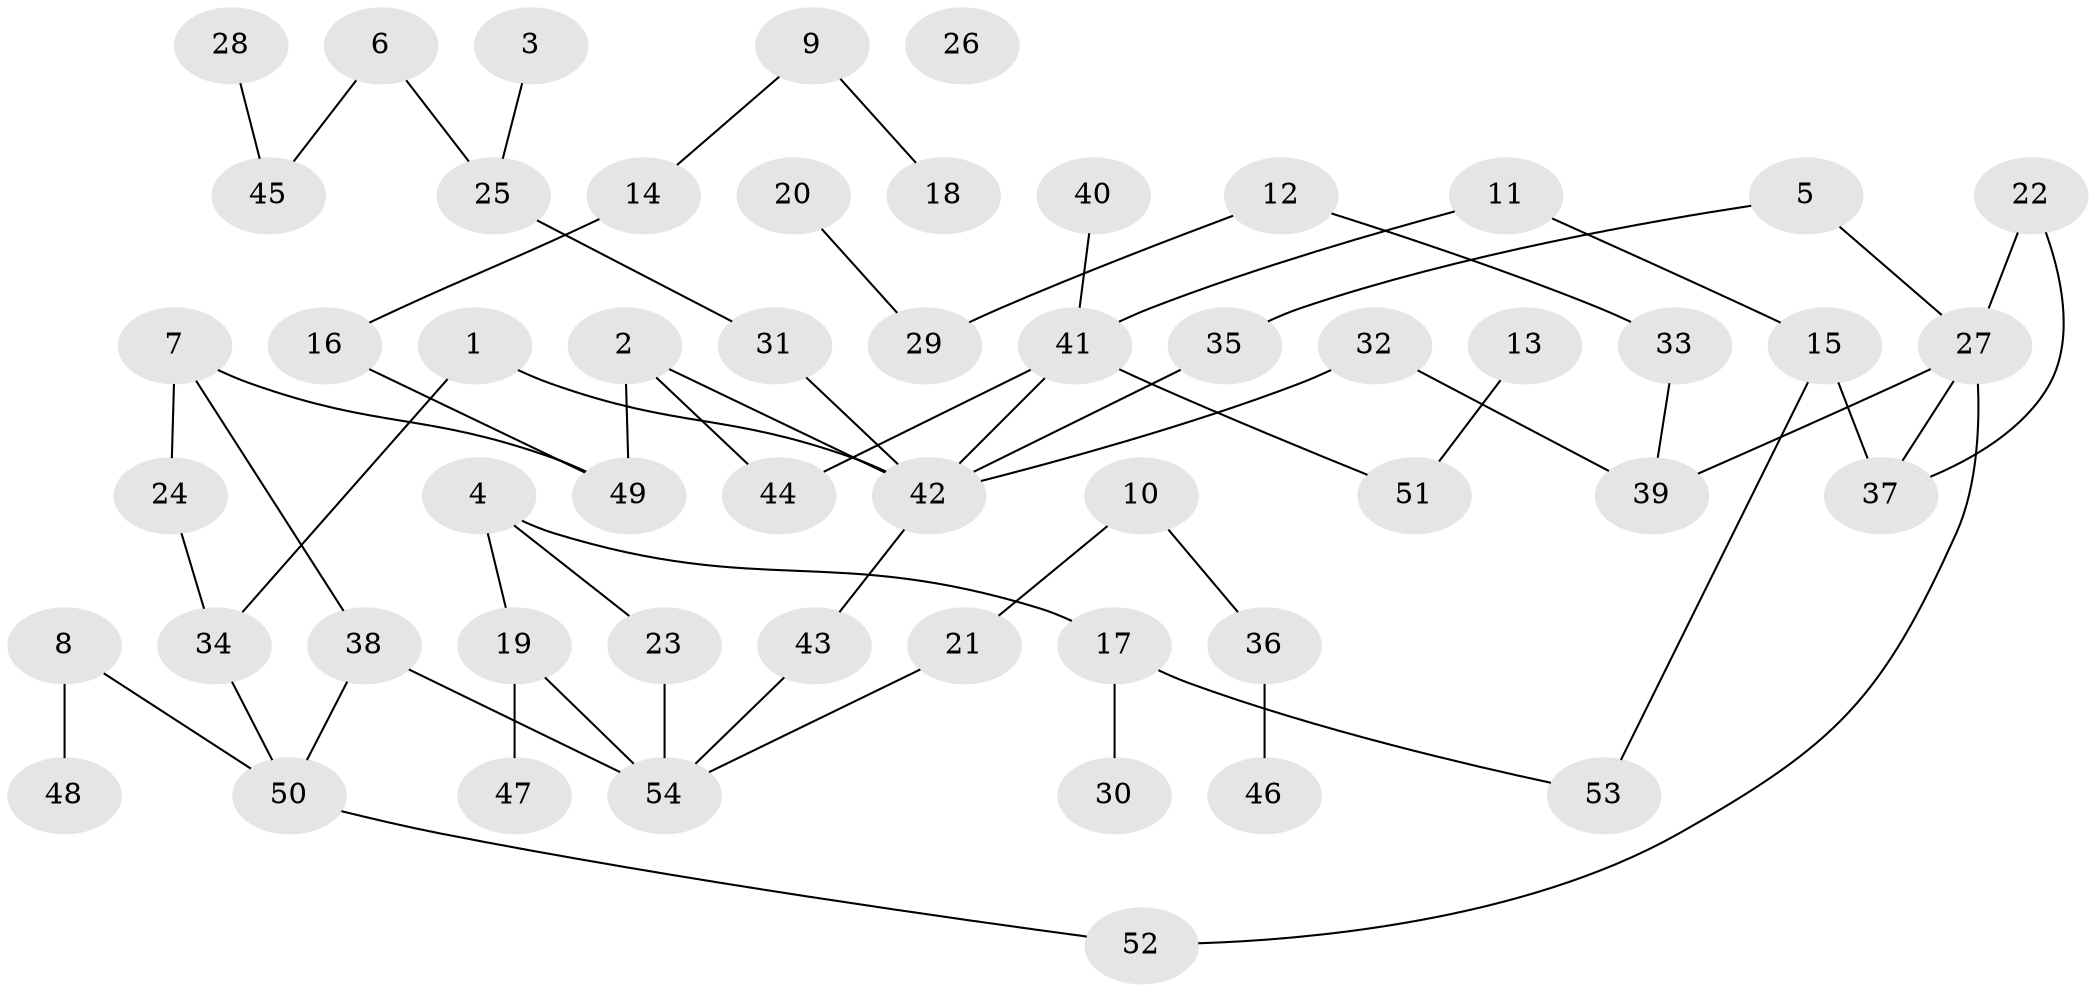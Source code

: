 // Generated by graph-tools (version 1.1) at 2025/39/03/09/25 04:39:47]
// undirected, 54 vertices, 62 edges
graph export_dot {
graph [start="1"]
  node [color=gray90,style=filled];
  1;
  2;
  3;
  4;
  5;
  6;
  7;
  8;
  9;
  10;
  11;
  12;
  13;
  14;
  15;
  16;
  17;
  18;
  19;
  20;
  21;
  22;
  23;
  24;
  25;
  26;
  27;
  28;
  29;
  30;
  31;
  32;
  33;
  34;
  35;
  36;
  37;
  38;
  39;
  40;
  41;
  42;
  43;
  44;
  45;
  46;
  47;
  48;
  49;
  50;
  51;
  52;
  53;
  54;
  1 -- 34;
  1 -- 42;
  2 -- 42;
  2 -- 44;
  2 -- 49;
  3 -- 25;
  4 -- 17;
  4 -- 19;
  4 -- 23;
  5 -- 27;
  5 -- 35;
  6 -- 25;
  6 -- 45;
  7 -- 24;
  7 -- 38;
  7 -- 49;
  8 -- 48;
  8 -- 50;
  9 -- 14;
  9 -- 18;
  10 -- 21;
  10 -- 36;
  11 -- 15;
  11 -- 41;
  12 -- 29;
  12 -- 33;
  13 -- 51;
  14 -- 16;
  15 -- 37;
  15 -- 53;
  16 -- 49;
  17 -- 30;
  17 -- 53;
  19 -- 47;
  19 -- 54;
  20 -- 29;
  21 -- 54;
  22 -- 27;
  22 -- 37;
  23 -- 54;
  24 -- 34;
  25 -- 31;
  27 -- 37;
  27 -- 39;
  27 -- 52;
  28 -- 45;
  31 -- 42;
  32 -- 39;
  32 -- 42;
  33 -- 39;
  34 -- 50;
  35 -- 42;
  36 -- 46;
  38 -- 50;
  38 -- 54;
  40 -- 41;
  41 -- 42;
  41 -- 44;
  41 -- 51;
  42 -- 43;
  43 -- 54;
  50 -- 52;
}
